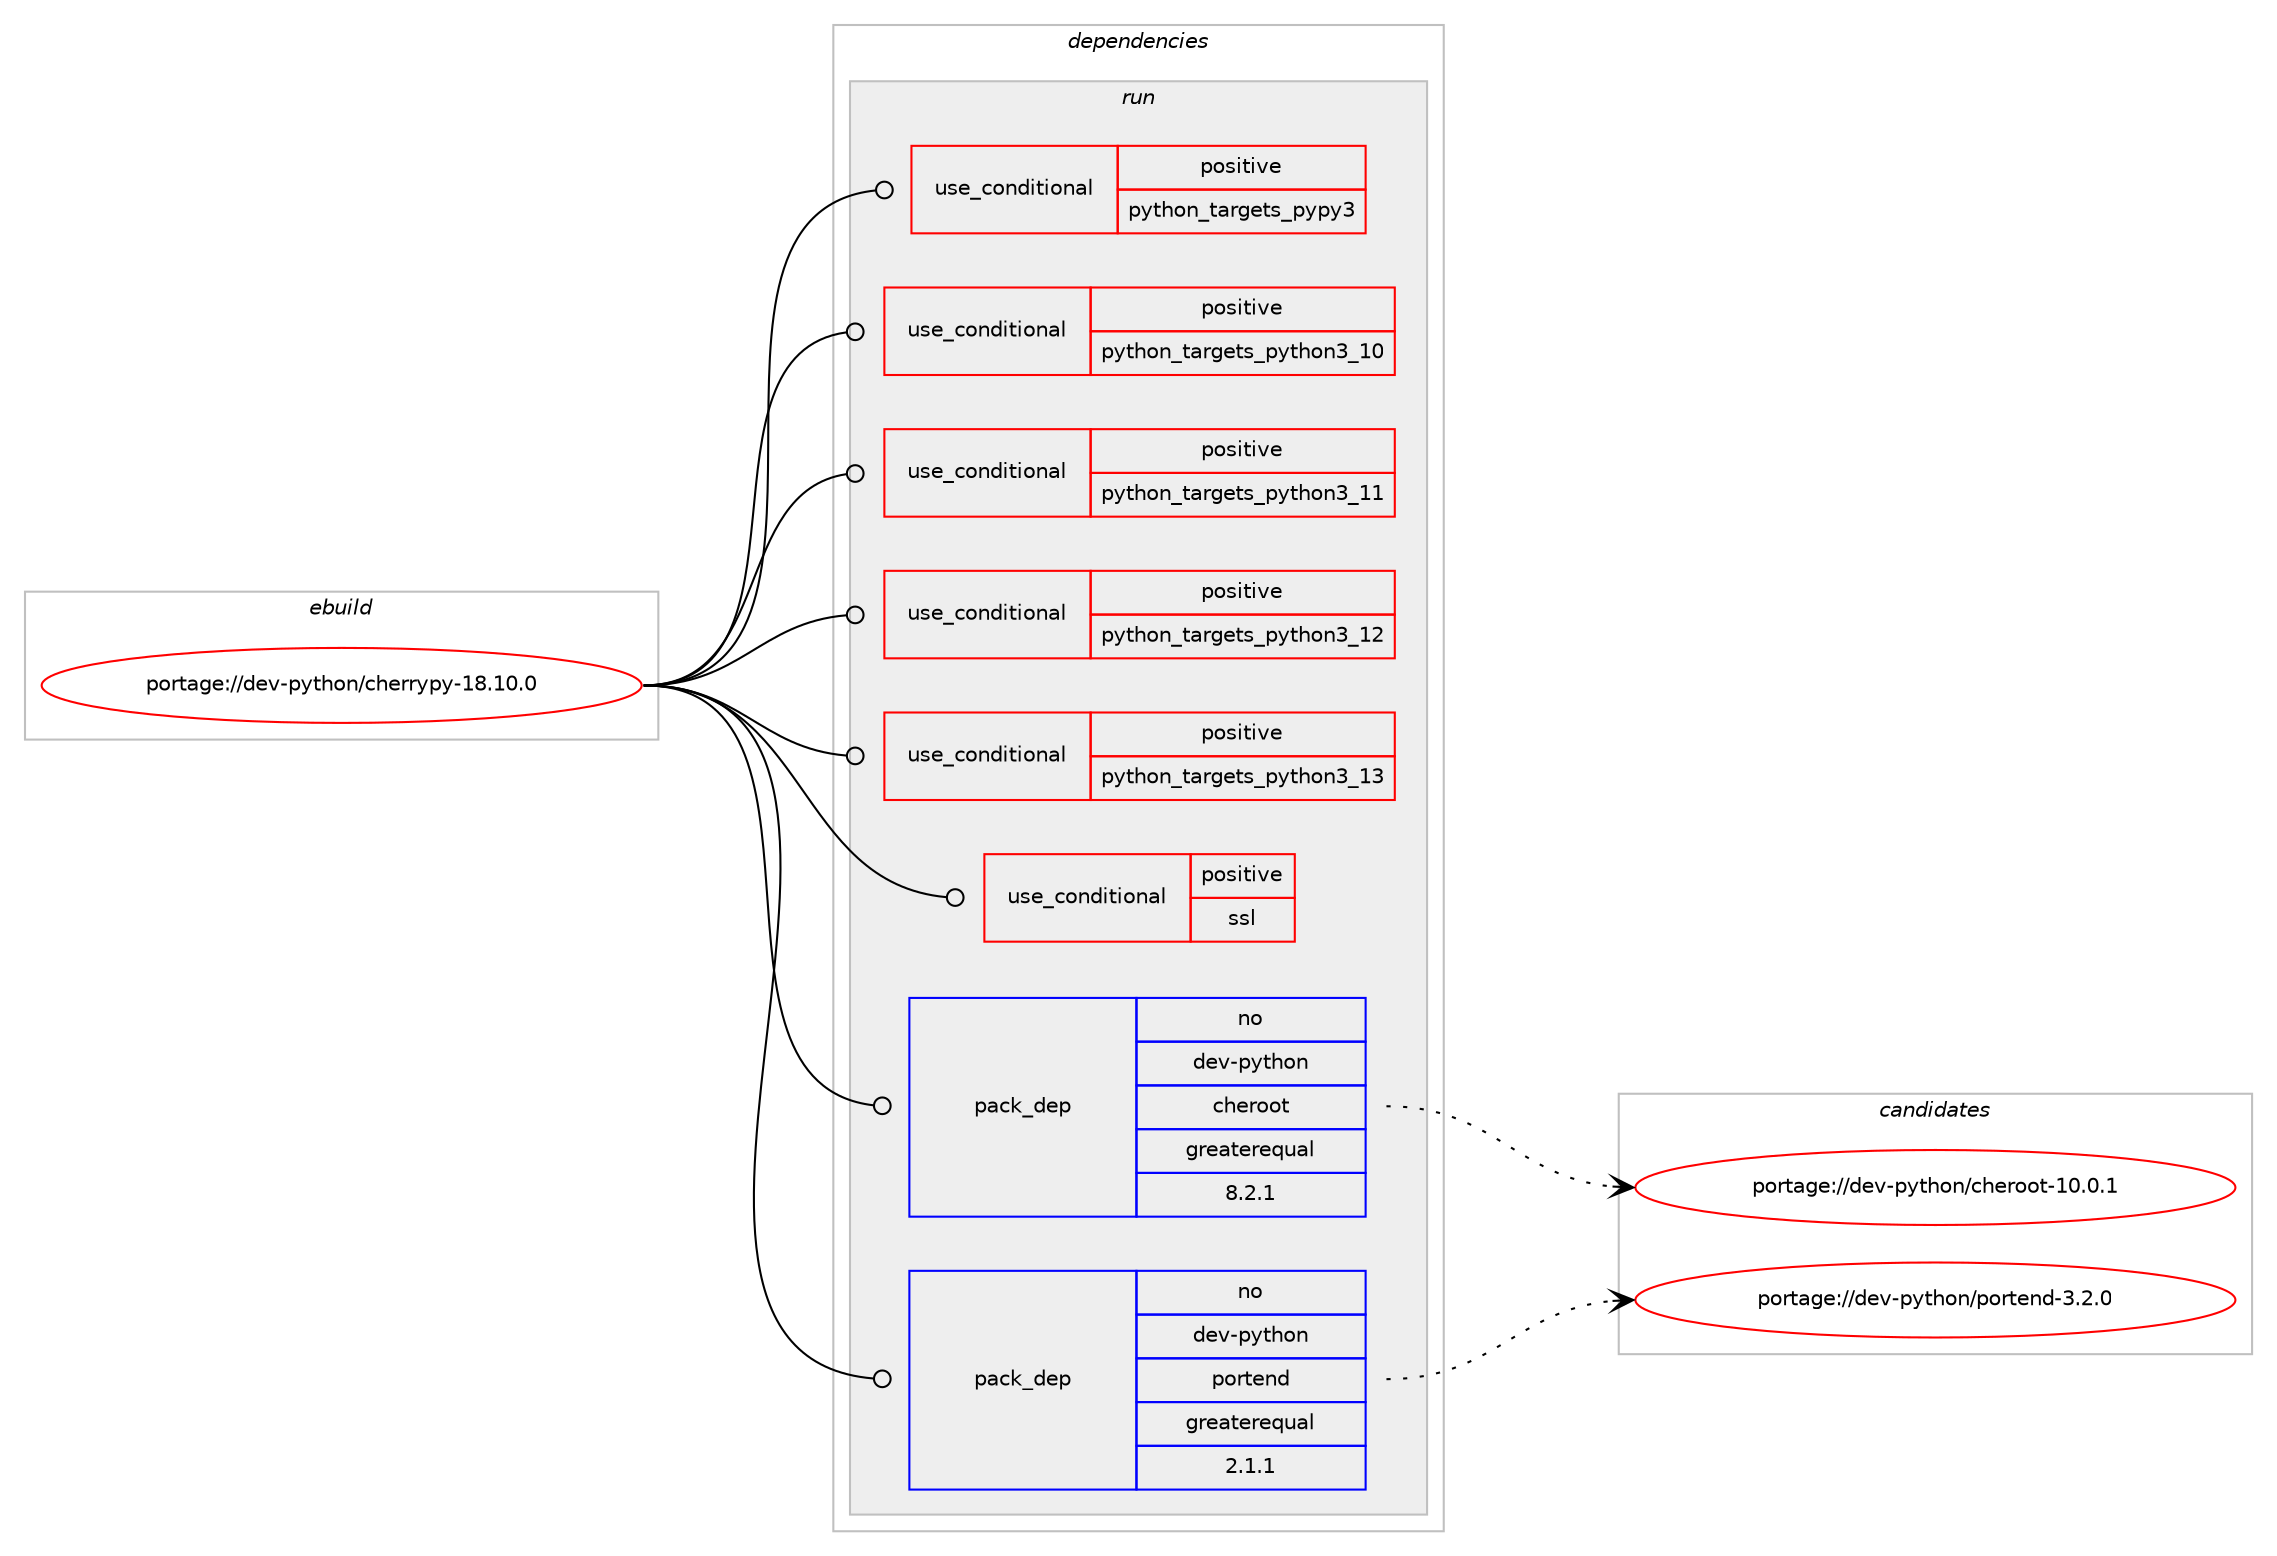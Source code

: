digraph prolog {

# *************
# Graph options
# *************

newrank=true;
concentrate=true;
compound=true;
graph [rankdir=LR,fontname=Helvetica,fontsize=10,ranksep=1.5];#, ranksep=2.5, nodesep=0.2];
edge  [arrowhead=vee];
node  [fontname=Helvetica,fontsize=10];

# **********
# The ebuild
# **********

subgraph cluster_leftcol {
color=gray;
rank=same;
label=<<i>ebuild</i>>;
id [label="portage://dev-python/cherrypy-18.10.0", color=red, width=4, href="../dev-python/cherrypy-18.10.0.svg"];
}

# ****************
# The dependencies
# ****************

subgraph cluster_midcol {
color=gray;
label=<<i>dependencies</i>>;
subgraph cluster_compile {
fillcolor="#eeeeee";
style=filled;
label=<<i>compile</i>>;
}
subgraph cluster_compileandrun {
fillcolor="#eeeeee";
style=filled;
label=<<i>compile and run</i>>;
}
subgraph cluster_run {
fillcolor="#eeeeee";
style=filled;
label=<<i>run</i>>;
subgraph cond30768 {
dependency72145 [label=<<TABLE BORDER="0" CELLBORDER="1" CELLSPACING="0" CELLPADDING="4"><TR><TD ROWSPAN="3" CELLPADDING="10">use_conditional</TD></TR><TR><TD>positive</TD></TR><TR><TD>python_targets_pypy3</TD></TR></TABLE>>, shape=none, color=red];
# *** BEGIN UNKNOWN DEPENDENCY TYPE (TODO) ***
# dependency72145 -> package_dependency(portage://dev-python/cherrypy-18.10.0,run,no,dev-python,pypy3,none,[,,],any_same_slot,[])
# *** END UNKNOWN DEPENDENCY TYPE (TODO) ***

}
id:e -> dependency72145:w [weight=20,style="solid",arrowhead="odot"];
subgraph cond30769 {
dependency72146 [label=<<TABLE BORDER="0" CELLBORDER="1" CELLSPACING="0" CELLPADDING="4"><TR><TD ROWSPAN="3" CELLPADDING="10">use_conditional</TD></TR><TR><TD>positive</TD></TR><TR><TD>python_targets_python3_10</TD></TR></TABLE>>, shape=none, color=red];
# *** BEGIN UNKNOWN DEPENDENCY TYPE (TODO) ***
# dependency72146 -> package_dependency(portage://dev-python/cherrypy-18.10.0,run,no,dev-lang,python,none,[,,],[slot(3.10)],[])
# *** END UNKNOWN DEPENDENCY TYPE (TODO) ***

}
id:e -> dependency72146:w [weight=20,style="solid",arrowhead="odot"];
subgraph cond30770 {
dependency72147 [label=<<TABLE BORDER="0" CELLBORDER="1" CELLSPACING="0" CELLPADDING="4"><TR><TD ROWSPAN="3" CELLPADDING="10">use_conditional</TD></TR><TR><TD>positive</TD></TR><TR><TD>python_targets_python3_11</TD></TR></TABLE>>, shape=none, color=red];
# *** BEGIN UNKNOWN DEPENDENCY TYPE (TODO) ***
# dependency72147 -> package_dependency(portage://dev-python/cherrypy-18.10.0,run,no,dev-lang,python,none,[,,],[slot(3.11)],[])
# *** END UNKNOWN DEPENDENCY TYPE (TODO) ***

}
id:e -> dependency72147:w [weight=20,style="solid",arrowhead="odot"];
subgraph cond30771 {
dependency72148 [label=<<TABLE BORDER="0" CELLBORDER="1" CELLSPACING="0" CELLPADDING="4"><TR><TD ROWSPAN="3" CELLPADDING="10">use_conditional</TD></TR><TR><TD>positive</TD></TR><TR><TD>python_targets_python3_12</TD></TR></TABLE>>, shape=none, color=red];
# *** BEGIN UNKNOWN DEPENDENCY TYPE (TODO) ***
# dependency72148 -> package_dependency(portage://dev-python/cherrypy-18.10.0,run,no,dev-lang,python,none,[,,],[slot(3.12)],[])
# *** END UNKNOWN DEPENDENCY TYPE (TODO) ***

}
id:e -> dependency72148:w [weight=20,style="solid",arrowhead="odot"];
subgraph cond30772 {
dependency72149 [label=<<TABLE BORDER="0" CELLBORDER="1" CELLSPACING="0" CELLPADDING="4"><TR><TD ROWSPAN="3" CELLPADDING="10">use_conditional</TD></TR><TR><TD>positive</TD></TR><TR><TD>python_targets_python3_13</TD></TR></TABLE>>, shape=none, color=red];
# *** BEGIN UNKNOWN DEPENDENCY TYPE (TODO) ***
# dependency72149 -> package_dependency(portage://dev-python/cherrypy-18.10.0,run,no,dev-lang,python,none,[,,],[slot(3.13)],[])
# *** END UNKNOWN DEPENDENCY TYPE (TODO) ***

}
id:e -> dependency72149:w [weight=20,style="solid",arrowhead="odot"];
subgraph cond30773 {
dependency72150 [label=<<TABLE BORDER="0" CELLBORDER="1" CELLSPACING="0" CELLPADDING="4"><TR><TD ROWSPAN="3" CELLPADDING="10">use_conditional</TD></TR><TR><TD>positive</TD></TR><TR><TD>ssl</TD></TR></TABLE>>, shape=none, color=red];
# *** BEGIN UNKNOWN DEPENDENCY TYPE (TODO) ***
# dependency72150 -> package_dependency(portage://dev-python/cherrypy-18.10.0,run,no,dev-python,pyopenssl,none,[,,],[],[use(optenable(python_targets_pypy3),negative),use(optenable(python_targets_python3_10),negative),use(optenable(python_targets_python3_11),negative),use(optenable(python_targets_python3_12),negative),use(optenable(python_targets_python3_13),negative)])
# *** END UNKNOWN DEPENDENCY TYPE (TODO) ***

}
id:e -> dependency72150:w [weight=20,style="solid",arrowhead="odot"];
subgraph pack40165 {
dependency72151 [label=<<TABLE BORDER="0" CELLBORDER="1" CELLSPACING="0" CELLPADDING="4" WIDTH="220"><TR><TD ROWSPAN="6" CELLPADDING="30">pack_dep</TD></TR><TR><TD WIDTH="110">no</TD></TR><TR><TD>dev-python</TD></TR><TR><TD>cheroot</TD></TR><TR><TD>greaterequal</TD></TR><TR><TD>8.2.1</TD></TR></TABLE>>, shape=none, color=blue];
}
id:e -> dependency72151:w [weight=20,style="solid",arrowhead="odot"];
# *** BEGIN UNKNOWN DEPENDENCY TYPE (TODO) ***
# id -> package_dependency(portage://dev-python/cherrypy-18.10.0,run,no,dev-python,jaraco-collections,none,[,,],[],[use(optenable(python_targets_pypy3),negative),use(optenable(python_targets_python3_10),negative),use(optenable(python_targets_python3_11),negative),use(optenable(python_targets_python3_12),negative),use(optenable(python_targets_python3_13),negative)])
# *** END UNKNOWN DEPENDENCY TYPE (TODO) ***

# *** BEGIN UNKNOWN DEPENDENCY TYPE (TODO) ***
# id -> package_dependency(portage://dev-python/cherrypy-18.10.0,run,no,dev-python,more-itertools,none,[,,],[],[use(optenable(python_targets_pypy3),negative),use(optenable(python_targets_python3_10),negative),use(optenable(python_targets_python3_11),negative),use(optenable(python_targets_python3_12),negative),use(optenable(python_targets_python3_13),negative)])
# *** END UNKNOWN DEPENDENCY TYPE (TODO) ***

subgraph pack40166 {
dependency72152 [label=<<TABLE BORDER="0" CELLBORDER="1" CELLSPACING="0" CELLPADDING="4" WIDTH="220"><TR><TD ROWSPAN="6" CELLPADDING="30">pack_dep</TD></TR><TR><TD WIDTH="110">no</TD></TR><TR><TD>dev-python</TD></TR><TR><TD>portend</TD></TR><TR><TD>greaterequal</TD></TR><TR><TD>2.1.1</TD></TR></TABLE>>, shape=none, color=blue];
}
id:e -> dependency72152:w [weight=20,style="solid",arrowhead="odot"];
# *** BEGIN UNKNOWN DEPENDENCY TYPE (TODO) ***
# id -> package_dependency(portage://dev-python/cherrypy-18.10.0,run,no,dev-python,zc-lockfile,none,[,,],[],[use(optenable(python_targets_pypy3),negative),use(optenable(python_targets_python3_10),negative),use(optenable(python_targets_python3_11),negative),use(optenable(python_targets_python3_12),negative),use(optenable(python_targets_python3_13),negative)])
# *** END UNKNOWN DEPENDENCY TYPE (TODO) ***

}
}

# **************
# The candidates
# **************

subgraph cluster_choices {
rank=same;
color=gray;
label=<<i>candidates</i>>;

subgraph choice40165 {
color=black;
nodesep=1;
choice10010111845112121116104111110479910410111411111111645494846484649 [label="portage://dev-python/cheroot-10.0.1", color=red, width=4,href="../dev-python/cheroot-10.0.1.svg"];
dependency72151:e -> choice10010111845112121116104111110479910410111411111111645494846484649:w [style=dotted,weight="100"];
}
subgraph choice40166 {
color=black;
nodesep=1;
choice1001011184511212111610411111047112111114116101110100455146504648 [label="portage://dev-python/portend-3.2.0", color=red, width=4,href="../dev-python/portend-3.2.0.svg"];
dependency72152:e -> choice1001011184511212111610411111047112111114116101110100455146504648:w [style=dotted,weight="100"];
}
}

}
